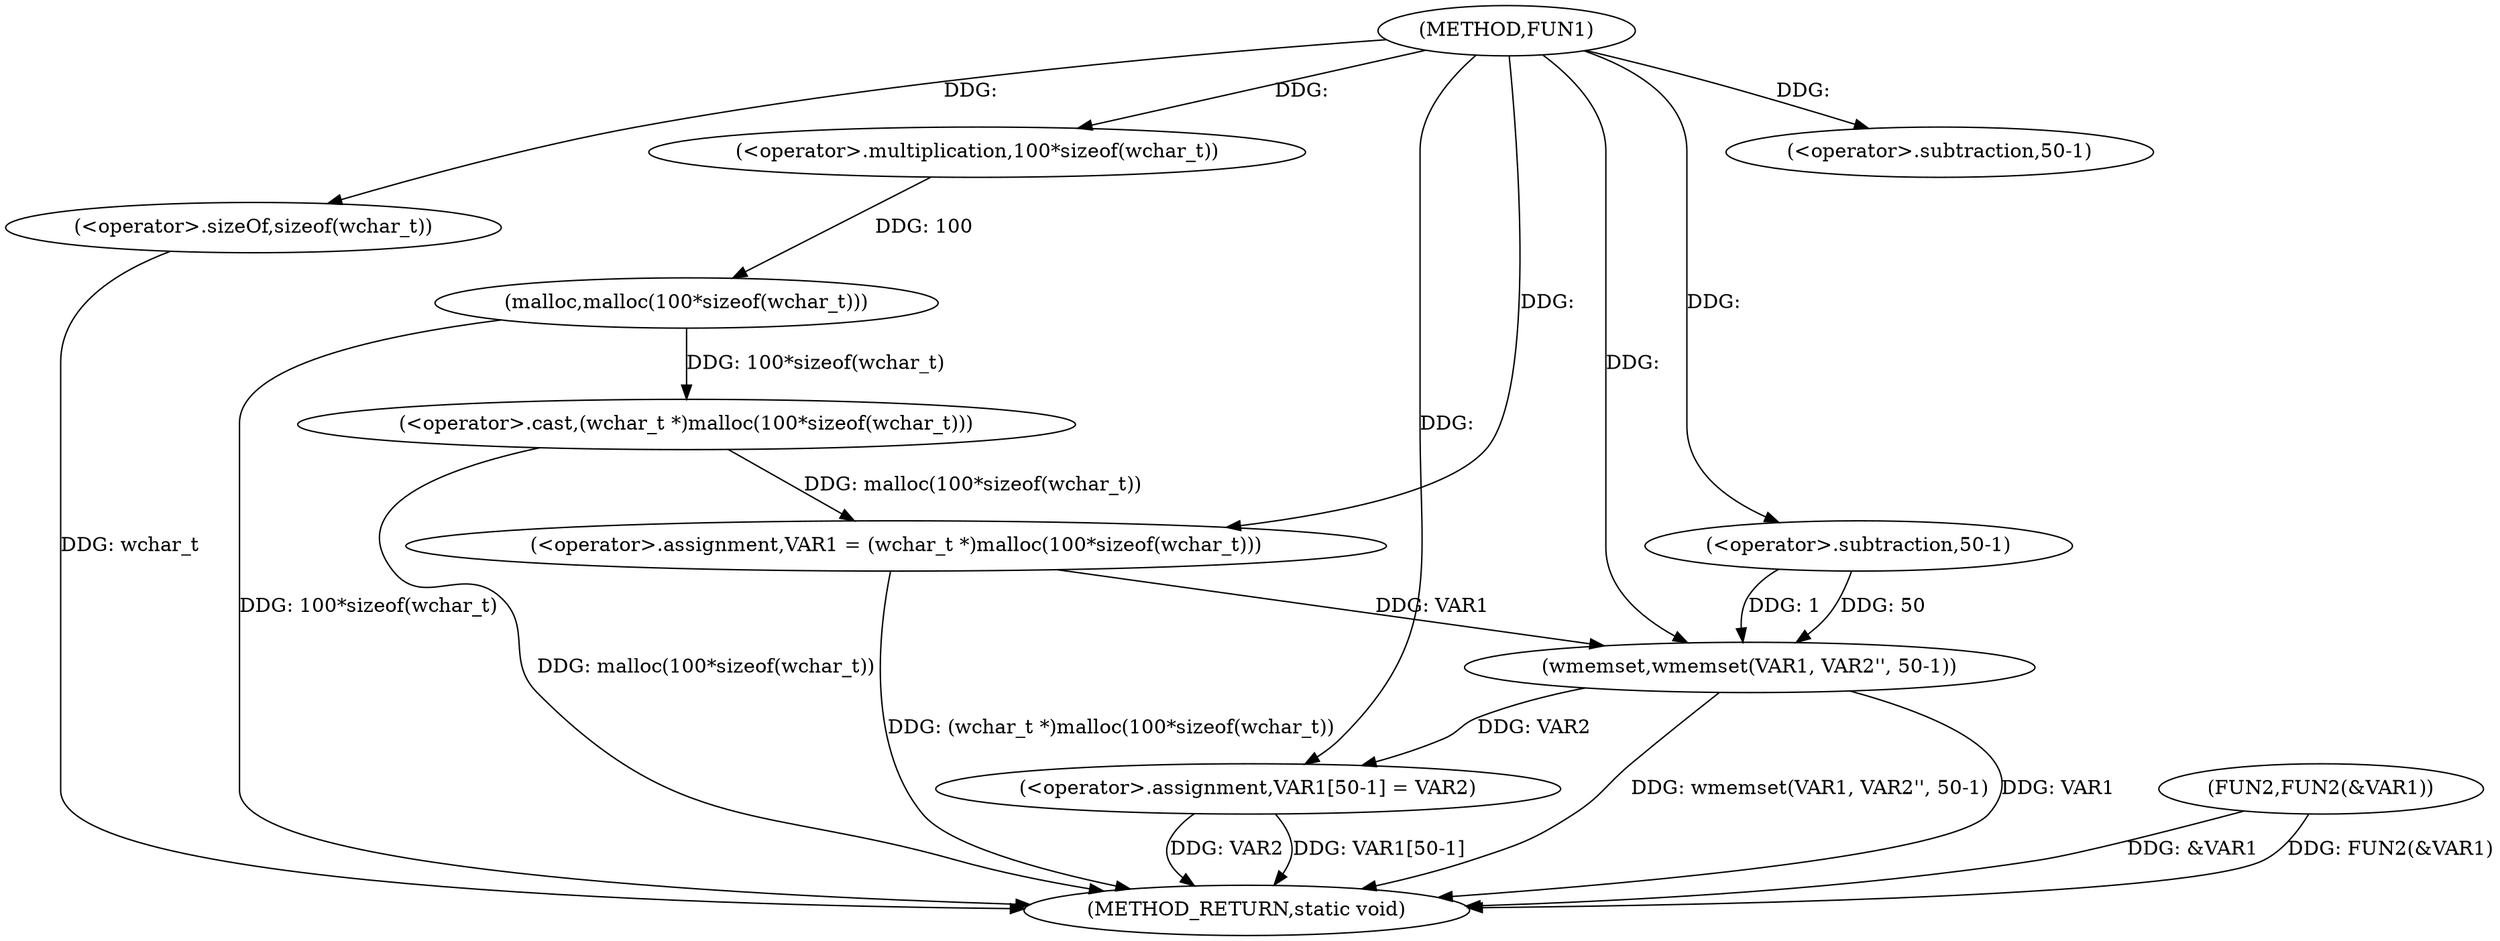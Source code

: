 digraph FUN1 {  
"1000100" [label = "(METHOD,FUN1)" ]
"1000128" [label = "(METHOD_RETURN,static void)" ]
"1000103" [label = "(<operator>.assignment,VAR1 = (wchar_t *)malloc(100*sizeof(wchar_t)))" ]
"1000105" [label = "(<operator>.cast,(wchar_t *)malloc(100*sizeof(wchar_t)))" ]
"1000107" [label = "(malloc,malloc(100*sizeof(wchar_t)))" ]
"1000108" [label = "(<operator>.multiplication,100*sizeof(wchar_t))" ]
"1000110" [label = "(<operator>.sizeOf,sizeof(wchar_t))" ]
"1000112" [label = "(wmemset,wmemset(VAR1, VAR2'', 50-1))" ]
"1000115" [label = "(<operator>.subtraction,50-1)" ]
"1000118" [label = "(<operator>.assignment,VAR1[50-1] = VAR2)" ]
"1000121" [label = "(<operator>.subtraction,50-1)" ]
"1000125" [label = "(FUN2,FUN2(&VAR1))" ]
  "1000125" -> "1000128"  [ label = "DDG: &VAR1"] 
  "1000125" -> "1000128"  [ label = "DDG: FUN2(&VAR1)"] 
  "1000107" -> "1000128"  [ label = "DDG: 100*sizeof(wchar_t)"] 
  "1000105" -> "1000128"  [ label = "DDG: malloc(100*sizeof(wchar_t))"] 
  "1000103" -> "1000128"  [ label = "DDG: (wchar_t *)malloc(100*sizeof(wchar_t))"] 
  "1000112" -> "1000128"  [ label = "DDG: wmemset(VAR1, VAR2'', 50-1)"] 
  "1000118" -> "1000128"  [ label = "DDG: VAR1[50-1]"] 
  "1000110" -> "1000128"  [ label = "DDG: wchar_t"] 
  "1000118" -> "1000128"  [ label = "DDG: VAR2"] 
  "1000112" -> "1000128"  [ label = "DDG: VAR1"] 
  "1000105" -> "1000103"  [ label = "DDG: malloc(100*sizeof(wchar_t))"] 
  "1000100" -> "1000103"  [ label = "DDG: "] 
  "1000107" -> "1000105"  [ label = "DDG: 100*sizeof(wchar_t)"] 
  "1000108" -> "1000107"  [ label = "DDG: 100"] 
  "1000100" -> "1000108"  [ label = "DDG: "] 
  "1000100" -> "1000110"  [ label = "DDG: "] 
  "1000103" -> "1000112"  [ label = "DDG: VAR1"] 
  "1000100" -> "1000112"  [ label = "DDG: "] 
  "1000115" -> "1000112"  [ label = "DDG: 50"] 
  "1000115" -> "1000112"  [ label = "DDG: 1"] 
  "1000100" -> "1000115"  [ label = "DDG: "] 
  "1000112" -> "1000118"  [ label = "DDG: VAR2"] 
  "1000100" -> "1000118"  [ label = "DDG: "] 
  "1000100" -> "1000121"  [ label = "DDG: "] 
}
